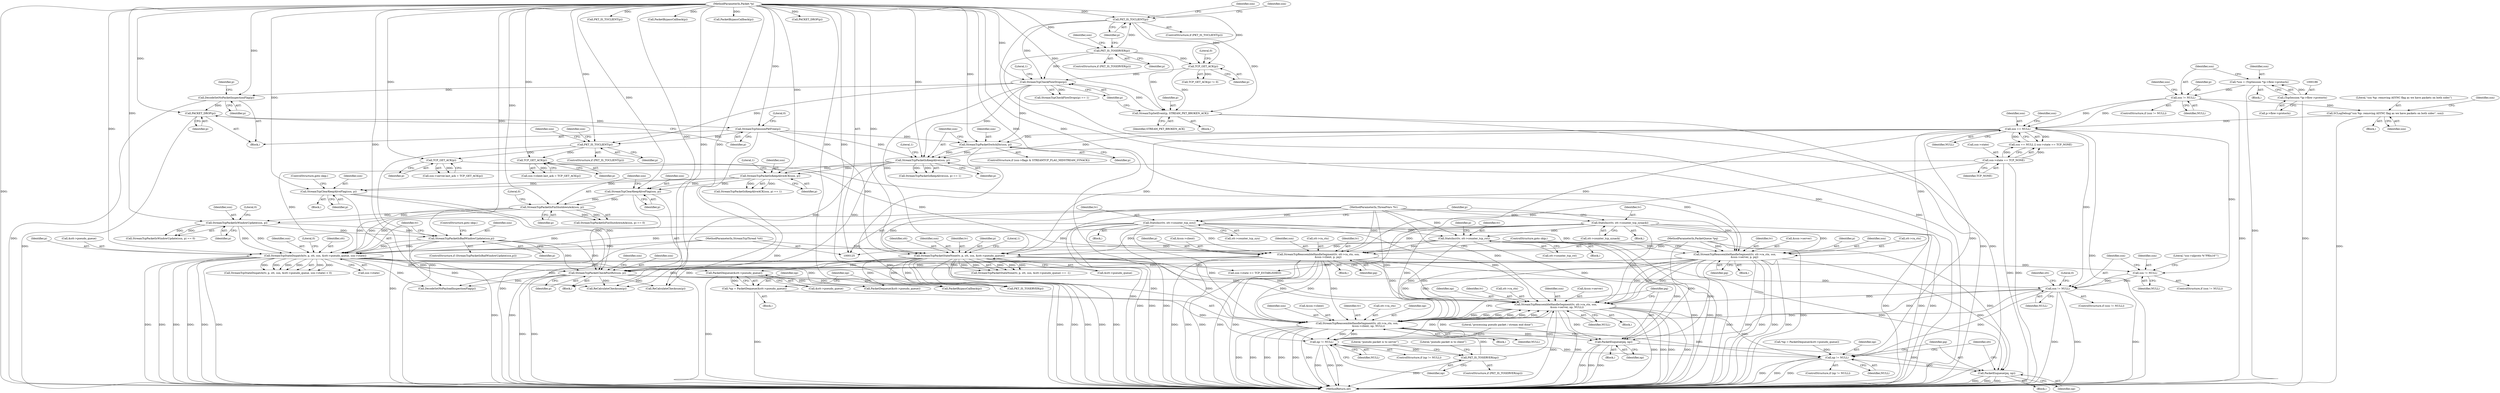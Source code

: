 digraph "0_suricata_843d0b7a10bb45627f94764a6c5d468a24143345@pointer" {
"1000581" [label="(Call,StreamTcpReassembleHandleSegment(tv, stt->ra_ctx, ssn,\n                            &ssn->server, np, NULL))"];
"1000281" [label="(Call,StatsIncr(tv, stt->counter_tcp_synack))"];
"1000126" [label="(MethodParameterIn,ThreadVars *tv)"];
"1000437" [label="(Call,StreamTcpReassembleHandleSegment(tv, stt->ra_ctx, ssn,\n                        &ssn->client, p, pq))"];
"1000310" [label="(Call,StatsIncr(tv, stt->counter_tcp_rst))"];
"1000296" [label="(Call,StatsIncr(tv, stt->counter_tcp_syn))"];
"1000359" [label="(Call,ssn == NULL)"];
"1000258" [label="(Call,SCLogDebug(\"ssn %p: removing ASYNC flag as we have packets on both sides\", ssn))"];
"1000193" [label="(Call,ssn != NULL)"];
"1000183" [label="(Call,*ssn = (TcpSession *)p->flow->protoctx)"];
"1000185" [label="(Call,(TcpSession *)p->flow->protoctx)"];
"1000435" [label="(Call,TCP_GET_ACK(p))"];
"1000404" [label="(Call,PKT_IS_TOCLIENT(p))"];
"1000335" [label="(Call,StreamTcpCheckFlowDrops(p))"];
"1000330" [label="(Call,StreamTcpSetEvent(p, STREAM_PKT_BROKEN_ACK))"];
"1000222" [label="(Call,PKT_IS_TOCLIENT(p))"];
"1000207" [label="(Call,PKT_IS_TOSERVER(p))"];
"1000127" [label="(MethodParameterIn,Packet *p)"];
"1000326" [label="(Call,TCP_GET_ACK(p))"];
"1000353" [label="(Call,StreamTcpSessionPktFree(p))"];
"1000351" [label="(Call,PACKET_DROP(p))"];
"1000345" [label="(Call,DecodeSetNoPacketInspectionFlag(p))"];
"1000129" [label="(MethodParameterIn,PacketQueue *pq)"];
"1000415" [label="(Call,StreamTcpReassembleHandleSegment(tv, stt->ra_ctx, ssn,\n                        &ssn->server, p, pq))"];
"1000413" [label="(Call,TCP_GET_ACK(p))"];
"1000370" [label="(Call,StreamTcpPacketStateNone(tv, p, stt, ssn, &stt->pseudo_queue))"];
"1000128" [label="(MethodParameterIn,StreamTcpThread *stt)"];
"1000565" [label="(Call,StreamTcpReassembleHandleSegment(tv, stt->ra_ctx, ssn,\n                            &ssn->client, np, NULL))"];
"1000500" [label="(Call,StreamTcpStateDispatch(tv, p, stt, ssn, &stt->pseudo_queue, ssn->state))"];
"1000494" [label="(Call,StreamTcpPacketIsBadWindowUpdate(ssn,p))"];
"1000489" [label="(Call,StreamTcpPacketIsWindowUpdate(ssn, p))"];
"1000483" [label="(Call,StreamTcpPacketIsFinShutdownAck(ssn, p))"];
"1000478" [label="(Call,StreamTcpClearKeepAliveFlag(ssn, p))"];
"1000469" [label="(Call,StreamTcpPacketIsKeepAliveACK(ssn, p))"];
"1000461" [label="(Call,StreamTcpPacketIsKeepAlive(ssn, p))"];
"1000456" [label="(Call,StreamTcpPacketSwitchDir(ssn, p))"];
"1000362" [label="(Call,ssn->state == TCP_NONE)"];
"1000581" [label="(Call,StreamTcpReassembleHandleSegment(tv, stt->ra_ctx, ssn,\n                            &ssn->server, np, NULL))"];
"1000531" [label="(Call,ssn != NULL)"];
"1000515" [label="(Call,StreamTcpPacketCheckPostRst(ssn, p))"];
"1000474" [label="(Call,StreamTcpClearKeepAliveFlag(ssn, p))"];
"1000384" [label="(Call,ssn != NULL)"];
"1000560" [label="(Call,PKT_IS_TOSERVER(np))"];
"1000555" [label="(Call,np != NULL)"];
"1000547" [label="(Call,*np = PacketDequeue(&stt->pseudo_queue))"];
"1000549" [label="(Call,PacketDequeue(&stt->pseudo_queue))"];
"1000593" [label="(Call,PacketEnqueue(pq, np))"];
"1000742" [label="(Call,PacketEnqueue(pq, np))"];
"1000738" [label="(Call,np != NULL)"];
"1000457" [label="(Identifier,ssn)"];
"1000592" [label="(Identifier,NULL)"];
"1000739" [label="(Identifier,np)"];
"1000730" [label="(Call,*np = PacketDequeue(&stt->pseudo_queue))"];
"1000195" [label="(Identifier,NULL)"];
"1000570" [label="(Identifier,ssn)"];
"1000227" [label="(Identifier,ssn)"];
"1000744" [label="(Identifier,np)"];
"1000185" [label="(Call,(TcpSession *)p->flow->protoctx)"];
"1000351" [label="(Call,PACKET_DROP(p))"];
"1000369" [label="(Call,StreamTcpPacketStateNone(tv, p, stt, ssn, &stt->pseudo_queue) == -1)"];
"1000429" [label="(Call,ssn->server.last_ack = TCP_GET_ACK(p))"];
"1000664" [label="(Call,PKT_IS_TOCLIENT(p))"];
"1000499" [label="(Call,StreamTcpStateDispatch(tv, p, stt, ssn, &stt->pseudo_queue, ssn->state) < 0)"];
"1000556" [label="(Identifier,np)"];
"1000605" [label="(Call,ReCalculateChecksum(p))"];
"1000373" [label="(Identifier,stt)"];
"1000345" [label="(Call,DecodeSetNoPacketInspectionFlag(p))"];
"1000328" [label="(Literal,0)"];
"1000593" [label="(Call,PacketEnqueue(pq, np))"];
"1000395" [label="(Block,)"];
"1000461" [label="(Call,StreamTcpPacketIsKeepAlive(ssn, p))"];
"1000413" [label="(Call,TCP_GET_ACK(p))"];
"1000346" [label="(Identifier,p)"];
"1000562" [label="(Block,)"];
"1000543" [label="(Block,)"];
"1000509" [label="(Call,ssn->state)"];
"1000463" [label="(Identifier,p)"];
"1000521" [label="(Identifier,ssn)"];
"1000497" [label="(ControlStructure,goto skip;)"];
"1000354" [label="(Identifier,p)"];
"1000259" [label="(Literal,\"ssn %p: removing ASYNC flag as we have packets on both sides\")"];
"1000595" [label="(Identifier,np)"];
"1000557" [label="(Identifier,NULL)"];
"1000334" [label="(Call,StreamTcpCheckFlowDrops(p) == 1)"];
"1000410" [label="(Identifier,ssn)"];
"1000404" [label="(Call,PKT_IS_TOCLIENT(p))"];
"1000281" [label="(Call,StatsIncr(tv, stt->counter_tcp_synack))"];
"1000305" [label="(Identifier,p)"];
"1000295" [label="(Block,)"];
"1000555" [label="(Call,np != NULL)"];
"1000425" [label="(Identifier,p)"];
"1000478" [label="(Call,StreamTcpClearKeepAliveFlag(ssn, p))"];
"1000374" [label="(Identifier,ssn)"];
"1000363" [label="(Call,ssn->state)"];
"1000329" [label="(Block,)"];
"1000386" [label="(Identifier,NULL)"];
"1000207" [label="(Call,PKT_IS_TOSERVER(p))"];
"1000384" [label="(Call,ssn != NULL)"];
"1000718" [label="(Literal,0)"];
"1000385" [label="(Identifier,ssn)"];
"1000420" [label="(Identifier,ssn)"];
"1000407" [label="(Call,ssn->client.last_ack = TCP_GET_ACK(p))"];
"1000482" [label="(Call,StreamTcpPacketIsFinShutdownAck(ssn, p) == 0)"];
"1000375" [label="(Call,&stt->pseudo_queue)"];
"1000547" [label="(Call,*np = PacketDequeue(&stt->pseudo_queue))"];
"1000743" [label="(Identifier,pq)"];
"1000532" [label="(Identifier,ssn)"];
"1000488" [label="(Call,StreamTcpPacketIsWindowUpdate(ssn, p) == 0)"];
"1000539" [label="(Identifier,stt)"];
"1000741" [label="(Block,)"];
"1000464" [label="(Literal,1)"];
"1000571" [label="(Call,&ssn->client)"];
"1000371" [label="(Identifier,tv)"];
"1000447" [label="(Identifier,p)"];
"1000458" [label="(Identifier,p)"];
"1000336" [label="(Identifier,p)"];
"1000581" [label="(Call,StreamTcpReassembleHandleSegment(tv, stt->ra_ctx, ssn,\n                            &ssn->server, np, NULL))"];
"1000548" [label="(Identifier,np)"];
"1000512" [label="(Literal,0)"];
"1000550" [label="(Call,&stt->pseudo_queue)"];
"1000501" [label="(Identifier,tv)"];
"1000193" [label="(Call,ssn != NULL)"];
"1000321" [label="(Identifier,p)"];
"1000558" [label="(Block,)"];
"1000689" [label="(Call,PacketBypassCallback(p))"];
"1000565" [label="(Call,StreamTcpReassembleHandleSegment(tv, stt->ra_ctx, ssn,\n                            &ssn->client, np, NULL))"];
"1000732" [label="(Call,PacketDequeue(&stt->pseudo_queue))"];
"1000361" [label="(Identifier,NULL)"];
"1000296" [label="(Call,StatsIncr(tv, stt->counter_tcp_syn))"];
"1000496" [label="(Identifier,p)"];
"1000561" [label="(Identifier,np)"];
"1000491" [label="(Identifier,p)"];
"1000432" [label="(Identifier,ssn)"];
"1000737" [label="(ControlStructure,if (np != NULL))"];
"1000477" [label="(ControlStructure,goto skip;)"];
"1000493" [label="(ControlStructure,if (StreamTcpPacketIsBadWindowUpdate(ssn,p)))"];
"1000366" [label="(Identifier,TCP_NONE)"];
"1000353" [label="(Call,StreamTcpSessionPktFree(p))"];
"1000476" [label="(Identifier,p)"];
"1000437" [label="(Call,StreamTcpReassembleHandleSegment(tv, stt->ra_ctx, ssn,\n                        &ssn->client, p, pq))"];
"1000578" [label="(Block,)"];
"1000560" [label="(Call,PKT_IS_TOSERVER(np))"];
"1000187" [label="(Call,p->flow->protoctx)"];
"1000517" [label="(Identifier,p)"];
"1000383" [label="(ControlStructure,if (ssn != NULL))"];
"1000358" [label="(Call,ssn == NULL || ssn->state == TCP_NONE)"];
"1000337" [label="(Literal,1)"];
"1000566" [label="(Identifier,tv)"];
"1000494" [label="(Call,StreamTcpPacketIsBadWindowUpdate(ssn,p))"];
"1000462" [label="(Identifier,ssn)"];
"1000326" [label="(Call,TCP_GET_ACK(p))"];
"1000352" [label="(Identifier,p)"];
"1000222" [label="(Call,PKT_IS_TOCLIENT(p))"];
"1000221" [label="(ControlStructure,if (PKT_IS_TOCLIENT(p)))"];
"1000597" [label="(Literal,\"processing pseudo packet / stream end done\")"];
"1000199" [label="(Identifier,ssn)"];
"1000370" [label="(Call,StreamTcpPacketStateNone(tv, p, stt, ssn, &stt->pseudo_queue))"];
"1000359" [label="(Call,ssn == NULL)"];
"1000456" [label="(Call,StreamTcpPacketSwitchDir(ssn, p))"];
"1000567" [label="(Call,stt->ra_ctx)"];
"1000194" [label="(Identifier,ssn)"];
"1000474" [label="(Call,StreamTcpClearKeepAliveFlag(ssn, p))"];
"1000554" [label="(ControlStructure,if (np != NULL))"];
"1000130" [label="(Block,)"];
"1000129" [label="(MethodParameterIn,PacketQueue *pq)"];
"1000417" [label="(Call,stt->ra_ctx)"];
"1000415" [label="(Call,StreamTcpReassembleHandleSegment(tv, stt->ra_ctx, ssn,\n                        &ssn->server, p, pq))"];
"1000502" [label="(Identifier,p)"];
"1000128" [label="(MethodParameterIn,StreamTcpThread *stt)"];
"1000479" [label="(Identifier,ssn)"];
"1000372" [label="(Identifier,p)"];
"1000280" [label="(Block,)"];
"1000443" [label="(Call,&ssn->client)"];
"1000414" [label="(Identifier,p)"];
"1000738" [label="(Call,np != NULL)"];
"1000533" [label="(Identifier,NULL)"];
"1000416" [label="(Identifier,tv)"];
"1000486" [label="(Literal,0)"];
"1000362" [label="(Call,ssn->state == TCP_NONE)"];
"1000330" [label="(Call,StreamTcpSetEvent(p, STREAM_PKT_BROKEN_ACK))"];
"1000325" [label="(Call,TCP_GET_ACK(p) != 0)"];
"1000515" [label="(Call,StreamTcpPacketCheckPostRst(ssn, p))"];
"1000485" [label="(Identifier,p)"];
"1000327" [label="(Identifier,p)"];
"1000298" [label="(Call,stt->counter_tcp_syn)"];
"1000503" [label="(Identifier,stt)"];
"1000206" [label="(ControlStructure,if (PKT_IS_TOSERVER(p)))"];
"1000583" [label="(Call,stt->ra_ctx)"];
"1000192" [label="(ControlStructure,if (ssn != NULL))"];
"1000257" [label="(Block,)"];
"1000471" [label="(Identifier,p)"];
"1000549" [label="(Call,PacketDequeue(&stt->pseudo_queue))"];
"1000575" [label="(Identifier,np)"];
"1000740" [label="(Identifier,NULL)"];
"1000335" [label="(Call,StreamTcpCheckFlowDrops(p))"];
"1000439" [label="(Call,stt->ra_ctx)"];
"1000449" [label="(ControlStructure,goto skip;)"];
"1000470" [label="(Identifier,ssn)"];
"1000436" [label="(Identifier,p)"];
"1000752" [label="(Call,ReCalculateChecksum(p))"];
"1000356" [label="(Literal,0)"];
"1000530" [label="(ControlStructure,if (ssn != NULL))"];
"1000127" [label="(MethodParameterIn,Packet *p)"];
"1000564" [label="(Literal,\"pseudo packet is to server\")"];
"1000586" [label="(Identifier,ssn)"];
"1000495" [label="(Identifier,ssn)"];
"1000715" [label="(Call,PacketBypassCallback(p))"];
"1000338" [label="(Block,)"];
"1000349" [label="(Identifier,p)"];
"1000580" [label="(Literal,\"pseudo packet is to client\")"];
"1000490" [label="(Identifier,ssn)"];
"1000469" [label="(Call,StreamTcpPacketIsKeepAliveACK(ssn, p))"];
"1000297" [label="(Identifier,tv)"];
"1000126" [label="(MethodParameterIn,ThreadVars *tv)"];
"1000468" [label="(Call,StreamTcpPacketIsKeepAliveACK(ssn, p) == 1)"];
"1000519" [label="(Call,ssn->state >= TCP_ESTABLISHED)"];
"1000421" [label="(Call,&ssn->server)"];
"1000312" [label="(Call,stt->counter_tcp_rst)"];
"1000403" [label="(ControlStructure,if (PKT_IS_TOCLIENT(p)))"];
"1000531" [label="(Call,ssn != NULL)"];
"1000331" [label="(Identifier,p)"];
"1000282" [label="(Identifier,tv)"];
"1000260" [label="(Identifier,ssn)"];
"1000448" [label="(Identifier,pq)"];
"1000587" [label="(Call,&ssn->server)"];
"1000438" [label="(Identifier,tv)"];
"1000309" [label="(Block,)"];
"1000450" [label="(ControlStructure,if (ssn->flags & STREAMTCP_FLAG_MIDSTREAM_SYNACK))"];
"1000380" [label="(Literal,1)"];
"1000208" [label="(Identifier,p)"];
"1000516" [label="(Identifier,ssn)"];
"1000559" [label="(ControlStructure,if (PKT_IS_TOSERVER(np)))"];
"1000764" [label="(MethodReturn,int)"];
"1000489" [label="(Call,StreamTcpPacketIsWindowUpdate(ssn, p))"];
"1000426" [label="(Identifier,pq)"];
"1000504" [label="(Identifier,ssn)"];
"1000475" [label="(Identifier,ssn)"];
"1000271" [label="(Identifier,p)"];
"1000364" [label="(Identifier,ssn)"];
"1000483" [label="(Call,StreamTcpPacketIsFinShutdownAck(ssn, p))"];
"1000360" [label="(Identifier,ssn)"];
"1000472" [label="(Literal,1)"];
"1000311" [label="(Identifier,tv)"];
"1000757" [label="(Call,DecodeSetNoPayloadInspectionFlag(p))"];
"1000239" [label="(Identifier,ssn)"];
"1000627" [label="(Call,PacketBypassCallback(p))"];
"1000654" [label="(Call,PKT_IS_TOSERVER(p))"];
"1000406" [label="(Block,)"];
"1000405" [label="(Identifier,p)"];
"1000435" [label="(Call,TCP_GET_ACK(p))"];
"1000473" [label="(Block,)"];
"1000594" [label="(Identifier,pq)"];
"1000388" [label="(Literal,\"ssn->alproto %\"PRIu16\"\")"];
"1000442" [label="(Identifier,ssn)"];
"1000591" [label="(Identifier,np)"];
"1000428" [label="(Block,)"];
"1000258" [label="(Call,SCLogDebug(\"ssn %p: removing ASYNC flag as we have packets on both sides\", ssn))"];
"1000724" [label="(Identifier,stt)"];
"1000212" [label="(Identifier,ssn)"];
"1000460" [label="(Call,StreamTcpPacketIsKeepAlive(ssn, p) == 1)"];
"1000505" [label="(Call,&stt->pseudo_queue)"];
"1000310" [label="(Call,StatsIncr(tv, stt->counter_tcp_rst))"];
"1000332" [label="(Identifier,STREAM_PKT_BROKEN_ACK)"];
"1000492" [label="(Literal,0)"];
"1000500" [label="(Call,StreamTcpStateDispatch(tv, p, stt, ssn, &stt->pseudo_queue, ssn->state))"];
"1000480" [label="(Identifier,p)"];
"1000283" [label="(Call,stt->counter_tcp_synack)"];
"1000263" [label="(Identifier,ssn)"];
"1000742" [label="(Call,PacketEnqueue(pq, np))"];
"1000184" [label="(Identifier,ssn)"];
"1000223" [label="(Identifier,p)"];
"1000759" [label="(Call,PACKET_DROP(p))"];
"1000576" [label="(Identifier,NULL)"];
"1000484" [label="(Identifier,ssn)"];
"1000183" [label="(Call,*ssn = (TcpSession *)p->flow->protoctx)"];
"1000582" [label="(Identifier,tv)"];
"1000581" -> "1000578"  [label="AST: "];
"1000581" -> "1000592"  [label="CFG: "];
"1000582" -> "1000581"  [label="AST: "];
"1000583" -> "1000581"  [label="AST: "];
"1000586" -> "1000581"  [label="AST: "];
"1000587" -> "1000581"  [label="AST: "];
"1000591" -> "1000581"  [label="AST: "];
"1000592" -> "1000581"  [label="AST: "];
"1000594" -> "1000581"  [label="CFG: "];
"1000581" -> "1000764"  [label="DDG: "];
"1000581" -> "1000764"  [label="DDG: "];
"1000581" -> "1000764"  [label="DDG: "];
"1000581" -> "1000764"  [label="DDG: "];
"1000581" -> "1000764"  [label="DDG: "];
"1000581" -> "1000764"  [label="DDG: "];
"1000581" -> "1000555"  [label="DDG: "];
"1000581" -> "1000565"  [label="DDG: "];
"1000581" -> "1000565"  [label="DDG: "];
"1000581" -> "1000565"  [label="DDG: "];
"1000281" -> "1000581"  [label="DDG: "];
"1000437" -> "1000581"  [label="DDG: "];
"1000437" -> "1000581"  [label="DDG: "];
"1000415" -> "1000581"  [label="DDG: "];
"1000415" -> "1000581"  [label="DDG: "];
"1000415" -> "1000581"  [label="DDG: "];
"1000296" -> "1000581"  [label="DDG: "];
"1000370" -> "1000581"  [label="DDG: "];
"1000310" -> "1000581"  [label="DDG: "];
"1000565" -> "1000581"  [label="DDG: "];
"1000565" -> "1000581"  [label="DDG: "];
"1000565" -> "1000581"  [label="DDG: "];
"1000500" -> "1000581"  [label="DDG: "];
"1000126" -> "1000581"  [label="DDG: "];
"1000531" -> "1000581"  [label="DDG: "];
"1000560" -> "1000581"  [label="DDG: "];
"1000555" -> "1000581"  [label="DDG: "];
"1000581" -> "1000593"  [label="DDG: "];
"1000581" -> "1000738"  [label="DDG: "];
"1000281" -> "1000280"  [label="AST: "];
"1000281" -> "1000283"  [label="CFG: "];
"1000282" -> "1000281"  [label="AST: "];
"1000283" -> "1000281"  [label="AST: "];
"1000305" -> "1000281"  [label="CFG: "];
"1000281" -> "1000764"  [label="DDG: "];
"1000281" -> "1000764"  [label="DDG: "];
"1000281" -> "1000764"  [label="DDG: "];
"1000126" -> "1000281"  [label="DDG: "];
"1000281" -> "1000310"  [label="DDG: "];
"1000281" -> "1000370"  [label="DDG: "];
"1000281" -> "1000415"  [label="DDG: "];
"1000281" -> "1000437"  [label="DDG: "];
"1000281" -> "1000500"  [label="DDG: "];
"1000281" -> "1000565"  [label="DDG: "];
"1000126" -> "1000125"  [label="AST: "];
"1000126" -> "1000764"  [label="DDG: "];
"1000126" -> "1000296"  [label="DDG: "];
"1000126" -> "1000310"  [label="DDG: "];
"1000126" -> "1000370"  [label="DDG: "];
"1000126" -> "1000415"  [label="DDG: "];
"1000126" -> "1000437"  [label="DDG: "];
"1000126" -> "1000500"  [label="DDG: "];
"1000126" -> "1000565"  [label="DDG: "];
"1000437" -> "1000428"  [label="AST: "];
"1000437" -> "1000448"  [label="CFG: "];
"1000438" -> "1000437"  [label="AST: "];
"1000439" -> "1000437"  [label="AST: "];
"1000442" -> "1000437"  [label="AST: "];
"1000443" -> "1000437"  [label="AST: "];
"1000447" -> "1000437"  [label="AST: "];
"1000448" -> "1000437"  [label="AST: "];
"1000449" -> "1000437"  [label="CFG: "];
"1000437" -> "1000764"  [label="DDG: "];
"1000437" -> "1000764"  [label="DDG: "];
"1000437" -> "1000764"  [label="DDG: "];
"1000437" -> "1000764"  [label="DDG: "];
"1000437" -> "1000764"  [label="DDG: "];
"1000310" -> "1000437"  [label="DDG: "];
"1000296" -> "1000437"  [label="DDG: "];
"1000359" -> "1000437"  [label="DDG: "];
"1000435" -> "1000437"  [label="DDG: "];
"1000127" -> "1000437"  [label="DDG: "];
"1000129" -> "1000437"  [label="DDG: "];
"1000437" -> "1000515"  [label="DDG: "];
"1000437" -> "1000515"  [label="DDG: "];
"1000437" -> "1000565"  [label="DDG: "];
"1000437" -> "1000565"  [label="DDG: "];
"1000437" -> "1000565"  [label="DDG: "];
"1000437" -> "1000593"  [label="DDG: "];
"1000437" -> "1000742"  [label="DDG: "];
"1000310" -> "1000309"  [label="AST: "];
"1000310" -> "1000312"  [label="CFG: "];
"1000311" -> "1000310"  [label="AST: "];
"1000312" -> "1000310"  [label="AST: "];
"1000321" -> "1000310"  [label="CFG: "];
"1000310" -> "1000764"  [label="DDG: "];
"1000310" -> "1000764"  [label="DDG: "];
"1000310" -> "1000764"  [label="DDG: "];
"1000296" -> "1000310"  [label="DDG: "];
"1000310" -> "1000370"  [label="DDG: "];
"1000310" -> "1000415"  [label="DDG: "];
"1000310" -> "1000500"  [label="DDG: "];
"1000310" -> "1000565"  [label="DDG: "];
"1000296" -> "1000295"  [label="AST: "];
"1000296" -> "1000298"  [label="CFG: "];
"1000297" -> "1000296"  [label="AST: "];
"1000298" -> "1000296"  [label="AST: "];
"1000305" -> "1000296"  [label="CFG: "];
"1000296" -> "1000764"  [label="DDG: "];
"1000296" -> "1000764"  [label="DDG: "];
"1000296" -> "1000764"  [label="DDG: "];
"1000296" -> "1000370"  [label="DDG: "];
"1000296" -> "1000415"  [label="DDG: "];
"1000296" -> "1000500"  [label="DDG: "];
"1000296" -> "1000565"  [label="DDG: "];
"1000359" -> "1000358"  [label="AST: "];
"1000359" -> "1000361"  [label="CFG: "];
"1000360" -> "1000359"  [label="AST: "];
"1000361" -> "1000359"  [label="AST: "];
"1000364" -> "1000359"  [label="CFG: "];
"1000358" -> "1000359"  [label="CFG: "];
"1000359" -> "1000764"  [label="DDG: "];
"1000359" -> "1000358"  [label="DDG: "];
"1000359" -> "1000358"  [label="DDG: "];
"1000258" -> "1000359"  [label="DDG: "];
"1000193" -> "1000359"  [label="DDG: "];
"1000193" -> "1000359"  [label="DDG: "];
"1000359" -> "1000370"  [label="DDG: "];
"1000359" -> "1000384"  [label="DDG: "];
"1000359" -> "1000415"  [label="DDG: "];
"1000359" -> "1000456"  [label="DDG: "];
"1000359" -> "1000461"  [label="DDG: "];
"1000359" -> "1000531"  [label="DDG: "];
"1000359" -> "1000738"  [label="DDG: "];
"1000258" -> "1000257"  [label="AST: "];
"1000258" -> "1000260"  [label="CFG: "];
"1000259" -> "1000258"  [label="AST: "];
"1000260" -> "1000258"  [label="AST: "];
"1000263" -> "1000258"  [label="CFG: "];
"1000258" -> "1000764"  [label="DDG: "];
"1000193" -> "1000258"  [label="DDG: "];
"1000193" -> "1000192"  [label="AST: "];
"1000193" -> "1000195"  [label="CFG: "];
"1000194" -> "1000193"  [label="AST: "];
"1000195" -> "1000193"  [label="AST: "];
"1000199" -> "1000193"  [label="CFG: "];
"1000271" -> "1000193"  [label="CFG: "];
"1000193" -> "1000764"  [label="DDG: "];
"1000183" -> "1000193"  [label="DDG: "];
"1000183" -> "1000130"  [label="AST: "];
"1000183" -> "1000185"  [label="CFG: "];
"1000184" -> "1000183"  [label="AST: "];
"1000185" -> "1000183"  [label="AST: "];
"1000194" -> "1000183"  [label="CFG: "];
"1000183" -> "1000764"  [label="DDG: "];
"1000185" -> "1000183"  [label="DDG: "];
"1000185" -> "1000187"  [label="CFG: "];
"1000186" -> "1000185"  [label="AST: "];
"1000187" -> "1000185"  [label="AST: "];
"1000185" -> "1000764"  [label="DDG: "];
"1000435" -> "1000429"  [label="AST: "];
"1000435" -> "1000436"  [label="CFG: "];
"1000436" -> "1000435"  [label="AST: "];
"1000429" -> "1000435"  [label="CFG: "];
"1000435" -> "1000429"  [label="DDG: "];
"1000404" -> "1000435"  [label="DDG: "];
"1000127" -> "1000435"  [label="DDG: "];
"1000404" -> "1000403"  [label="AST: "];
"1000404" -> "1000405"  [label="CFG: "];
"1000405" -> "1000404"  [label="AST: "];
"1000410" -> "1000404"  [label="CFG: "];
"1000432" -> "1000404"  [label="CFG: "];
"1000404" -> "1000764"  [label="DDG: "];
"1000335" -> "1000404"  [label="DDG: "];
"1000353" -> "1000404"  [label="DDG: "];
"1000127" -> "1000404"  [label="DDG: "];
"1000404" -> "1000413"  [label="DDG: "];
"1000335" -> "1000334"  [label="AST: "];
"1000335" -> "1000336"  [label="CFG: "];
"1000336" -> "1000335"  [label="AST: "];
"1000337" -> "1000335"  [label="CFG: "];
"1000335" -> "1000334"  [label="DDG: "];
"1000330" -> "1000335"  [label="DDG: "];
"1000222" -> "1000335"  [label="DDG: "];
"1000207" -> "1000335"  [label="DDG: "];
"1000326" -> "1000335"  [label="DDG: "];
"1000127" -> "1000335"  [label="DDG: "];
"1000335" -> "1000345"  [label="DDG: "];
"1000335" -> "1000370"  [label="DDG: "];
"1000335" -> "1000456"  [label="DDG: "];
"1000335" -> "1000461"  [label="DDG: "];
"1000330" -> "1000329"  [label="AST: "];
"1000330" -> "1000332"  [label="CFG: "];
"1000331" -> "1000330"  [label="AST: "];
"1000332" -> "1000330"  [label="AST: "];
"1000336" -> "1000330"  [label="CFG: "];
"1000330" -> "1000764"  [label="DDG: "];
"1000330" -> "1000764"  [label="DDG: "];
"1000222" -> "1000330"  [label="DDG: "];
"1000207" -> "1000330"  [label="DDG: "];
"1000326" -> "1000330"  [label="DDG: "];
"1000127" -> "1000330"  [label="DDG: "];
"1000222" -> "1000221"  [label="AST: "];
"1000222" -> "1000223"  [label="CFG: "];
"1000223" -> "1000222"  [label="AST: "];
"1000227" -> "1000222"  [label="CFG: "];
"1000239" -> "1000222"  [label="CFG: "];
"1000222" -> "1000764"  [label="DDG: "];
"1000207" -> "1000222"  [label="DDG: "];
"1000127" -> "1000222"  [label="DDG: "];
"1000222" -> "1000326"  [label="DDG: "];
"1000207" -> "1000206"  [label="AST: "];
"1000207" -> "1000208"  [label="CFG: "];
"1000208" -> "1000207"  [label="AST: "];
"1000212" -> "1000207"  [label="CFG: "];
"1000223" -> "1000207"  [label="CFG: "];
"1000207" -> "1000764"  [label="DDG: "];
"1000127" -> "1000207"  [label="DDG: "];
"1000207" -> "1000326"  [label="DDG: "];
"1000127" -> "1000125"  [label="AST: "];
"1000127" -> "1000764"  [label="DDG: "];
"1000127" -> "1000326"  [label="DDG: "];
"1000127" -> "1000345"  [label="DDG: "];
"1000127" -> "1000351"  [label="DDG: "];
"1000127" -> "1000353"  [label="DDG: "];
"1000127" -> "1000370"  [label="DDG: "];
"1000127" -> "1000413"  [label="DDG: "];
"1000127" -> "1000415"  [label="DDG: "];
"1000127" -> "1000456"  [label="DDG: "];
"1000127" -> "1000461"  [label="DDG: "];
"1000127" -> "1000469"  [label="DDG: "];
"1000127" -> "1000474"  [label="DDG: "];
"1000127" -> "1000478"  [label="DDG: "];
"1000127" -> "1000483"  [label="DDG: "];
"1000127" -> "1000489"  [label="DDG: "];
"1000127" -> "1000494"  [label="DDG: "];
"1000127" -> "1000500"  [label="DDG: "];
"1000127" -> "1000515"  [label="DDG: "];
"1000127" -> "1000605"  [label="DDG: "];
"1000127" -> "1000627"  [label="DDG: "];
"1000127" -> "1000654"  [label="DDG: "];
"1000127" -> "1000664"  [label="DDG: "];
"1000127" -> "1000689"  [label="DDG: "];
"1000127" -> "1000715"  [label="DDG: "];
"1000127" -> "1000752"  [label="DDG: "];
"1000127" -> "1000757"  [label="DDG: "];
"1000127" -> "1000759"  [label="DDG: "];
"1000326" -> "1000325"  [label="AST: "];
"1000326" -> "1000327"  [label="CFG: "];
"1000327" -> "1000326"  [label="AST: "];
"1000328" -> "1000326"  [label="CFG: "];
"1000326" -> "1000325"  [label="DDG: "];
"1000353" -> "1000338"  [label="AST: "];
"1000353" -> "1000354"  [label="CFG: "];
"1000354" -> "1000353"  [label="AST: "];
"1000356" -> "1000353"  [label="CFG: "];
"1000353" -> "1000764"  [label="DDG: "];
"1000351" -> "1000353"  [label="DDG: "];
"1000353" -> "1000370"  [label="DDG: "];
"1000353" -> "1000456"  [label="DDG: "];
"1000353" -> "1000461"  [label="DDG: "];
"1000351" -> "1000338"  [label="AST: "];
"1000351" -> "1000352"  [label="CFG: "];
"1000352" -> "1000351"  [label="AST: "];
"1000354" -> "1000351"  [label="CFG: "];
"1000351" -> "1000764"  [label="DDG: "];
"1000345" -> "1000351"  [label="DDG: "];
"1000345" -> "1000338"  [label="AST: "];
"1000345" -> "1000346"  [label="CFG: "];
"1000346" -> "1000345"  [label="AST: "];
"1000349" -> "1000345"  [label="CFG: "];
"1000345" -> "1000764"  [label="DDG: "];
"1000129" -> "1000125"  [label="AST: "];
"1000129" -> "1000764"  [label="DDG: "];
"1000129" -> "1000415"  [label="DDG: "];
"1000129" -> "1000593"  [label="DDG: "];
"1000129" -> "1000742"  [label="DDG: "];
"1000415" -> "1000406"  [label="AST: "];
"1000415" -> "1000426"  [label="CFG: "];
"1000416" -> "1000415"  [label="AST: "];
"1000417" -> "1000415"  [label="AST: "];
"1000420" -> "1000415"  [label="AST: "];
"1000421" -> "1000415"  [label="AST: "];
"1000425" -> "1000415"  [label="AST: "];
"1000426" -> "1000415"  [label="AST: "];
"1000449" -> "1000415"  [label="CFG: "];
"1000415" -> "1000764"  [label="DDG: "];
"1000415" -> "1000764"  [label="DDG: "];
"1000415" -> "1000764"  [label="DDG: "];
"1000415" -> "1000764"  [label="DDG: "];
"1000415" -> "1000764"  [label="DDG: "];
"1000413" -> "1000415"  [label="DDG: "];
"1000415" -> "1000515"  [label="DDG: "];
"1000415" -> "1000515"  [label="DDG: "];
"1000415" -> "1000565"  [label="DDG: "];
"1000415" -> "1000565"  [label="DDG: "];
"1000415" -> "1000593"  [label="DDG: "];
"1000415" -> "1000742"  [label="DDG: "];
"1000413" -> "1000407"  [label="AST: "];
"1000413" -> "1000414"  [label="CFG: "];
"1000414" -> "1000413"  [label="AST: "];
"1000407" -> "1000413"  [label="CFG: "];
"1000413" -> "1000407"  [label="DDG: "];
"1000370" -> "1000369"  [label="AST: "];
"1000370" -> "1000375"  [label="CFG: "];
"1000371" -> "1000370"  [label="AST: "];
"1000372" -> "1000370"  [label="AST: "];
"1000373" -> "1000370"  [label="AST: "];
"1000374" -> "1000370"  [label="AST: "];
"1000375" -> "1000370"  [label="AST: "];
"1000380" -> "1000370"  [label="CFG: "];
"1000370" -> "1000764"  [label="DDG: "];
"1000370" -> "1000764"  [label="DDG: "];
"1000370" -> "1000764"  [label="DDG: "];
"1000370" -> "1000764"  [label="DDG: "];
"1000370" -> "1000764"  [label="DDG: "];
"1000370" -> "1000369"  [label="DDG: "];
"1000370" -> "1000369"  [label="DDG: "];
"1000370" -> "1000369"  [label="DDG: "];
"1000370" -> "1000369"  [label="DDG: "];
"1000370" -> "1000369"  [label="DDG: "];
"1000128" -> "1000370"  [label="DDG: "];
"1000370" -> "1000384"  [label="DDG: "];
"1000370" -> "1000549"  [label="DDG: "];
"1000370" -> "1000565"  [label="DDG: "];
"1000370" -> "1000605"  [label="DDG: "];
"1000370" -> "1000627"  [label="DDG: "];
"1000370" -> "1000654"  [label="DDG: "];
"1000370" -> "1000732"  [label="DDG: "];
"1000370" -> "1000752"  [label="DDG: "];
"1000370" -> "1000757"  [label="DDG: "];
"1000128" -> "1000125"  [label="AST: "];
"1000128" -> "1000764"  [label="DDG: "];
"1000128" -> "1000500"  [label="DDG: "];
"1000565" -> "1000562"  [label="AST: "];
"1000565" -> "1000576"  [label="CFG: "];
"1000566" -> "1000565"  [label="AST: "];
"1000567" -> "1000565"  [label="AST: "];
"1000570" -> "1000565"  [label="AST: "];
"1000571" -> "1000565"  [label="AST: "];
"1000575" -> "1000565"  [label="AST: "];
"1000576" -> "1000565"  [label="AST: "];
"1000594" -> "1000565"  [label="CFG: "];
"1000565" -> "1000764"  [label="DDG: "];
"1000565" -> "1000764"  [label="DDG: "];
"1000565" -> "1000764"  [label="DDG: "];
"1000565" -> "1000764"  [label="DDG: "];
"1000565" -> "1000764"  [label="DDG: "];
"1000565" -> "1000764"  [label="DDG: "];
"1000565" -> "1000555"  [label="DDG: "];
"1000500" -> "1000565"  [label="DDG: "];
"1000531" -> "1000565"  [label="DDG: "];
"1000560" -> "1000565"  [label="DDG: "];
"1000555" -> "1000565"  [label="DDG: "];
"1000565" -> "1000593"  [label="DDG: "];
"1000565" -> "1000738"  [label="DDG: "];
"1000500" -> "1000499"  [label="AST: "];
"1000500" -> "1000509"  [label="CFG: "];
"1000501" -> "1000500"  [label="AST: "];
"1000502" -> "1000500"  [label="AST: "];
"1000503" -> "1000500"  [label="AST: "];
"1000504" -> "1000500"  [label="AST: "];
"1000505" -> "1000500"  [label="AST: "];
"1000509" -> "1000500"  [label="AST: "];
"1000512" -> "1000500"  [label="CFG: "];
"1000500" -> "1000764"  [label="DDG: "];
"1000500" -> "1000764"  [label="DDG: "];
"1000500" -> "1000764"  [label="DDG: "];
"1000500" -> "1000764"  [label="DDG: "];
"1000500" -> "1000764"  [label="DDG: "];
"1000500" -> "1000764"  [label="DDG: "];
"1000500" -> "1000499"  [label="DDG: "];
"1000500" -> "1000499"  [label="DDG: "];
"1000500" -> "1000499"  [label="DDG: "];
"1000500" -> "1000499"  [label="DDG: "];
"1000500" -> "1000499"  [label="DDG: "];
"1000500" -> "1000499"  [label="DDG: "];
"1000494" -> "1000500"  [label="DDG: "];
"1000494" -> "1000500"  [label="DDG: "];
"1000489" -> "1000500"  [label="DDG: "];
"1000489" -> "1000500"  [label="DDG: "];
"1000483" -> "1000500"  [label="DDG: "];
"1000483" -> "1000500"  [label="DDG: "];
"1000362" -> "1000500"  [label="DDG: "];
"1000500" -> "1000515"  [label="DDG: "];
"1000500" -> "1000515"  [label="DDG: "];
"1000500" -> "1000519"  [label="DDG: "];
"1000500" -> "1000549"  [label="DDG: "];
"1000500" -> "1000732"  [label="DDG: "];
"1000500" -> "1000752"  [label="DDG: "];
"1000500" -> "1000757"  [label="DDG: "];
"1000494" -> "1000493"  [label="AST: "];
"1000494" -> "1000496"  [label="CFG: "];
"1000495" -> "1000494"  [label="AST: "];
"1000496" -> "1000494"  [label="AST: "];
"1000497" -> "1000494"  [label="CFG: "];
"1000501" -> "1000494"  [label="CFG: "];
"1000494" -> "1000764"  [label="DDG: "];
"1000489" -> "1000494"  [label="DDG: "];
"1000489" -> "1000494"  [label="DDG: "];
"1000494" -> "1000515"  [label="DDG: "];
"1000494" -> "1000515"  [label="DDG: "];
"1000489" -> "1000488"  [label="AST: "];
"1000489" -> "1000491"  [label="CFG: "];
"1000490" -> "1000489"  [label="AST: "];
"1000491" -> "1000489"  [label="AST: "];
"1000492" -> "1000489"  [label="CFG: "];
"1000489" -> "1000488"  [label="DDG: "];
"1000489" -> "1000488"  [label="DDG: "];
"1000483" -> "1000489"  [label="DDG: "];
"1000483" -> "1000489"  [label="DDG: "];
"1000483" -> "1000482"  [label="AST: "];
"1000483" -> "1000485"  [label="CFG: "];
"1000484" -> "1000483"  [label="AST: "];
"1000485" -> "1000483"  [label="AST: "];
"1000486" -> "1000483"  [label="CFG: "];
"1000483" -> "1000482"  [label="DDG: "];
"1000483" -> "1000482"  [label="DDG: "];
"1000478" -> "1000483"  [label="DDG: "];
"1000478" -> "1000483"  [label="DDG: "];
"1000478" -> "1000395"  [label="AST: "];
"1000478" -> "1000480"  [label="CFG: "];
"1000479" -> "1000478"  [label="AST: "];
"1000480" -> "1000478"  [label="AST: "];
"1000484" -> "1000478"  [label="CFG: "];
"1000478" -> "1000764"  [label="DDG: "];
"1000469" -> "1000478"  [label="DDG: "];
"1000469" -> "1000478"  [label="DDG: "];
"1000469" -> "1000468"  [label="AST: "];
"1000469" -> "1000471"  [label="CFG: "];
"1000470" -> "1000469"  [label="AST: "];
"1000471" -> "1000469"  [label="AST: "];
"1000472" -> "1000469"  [label="CFG: "];
"1000469" -> "1000468"  [label="DDG: "];
"1000469" -> "1000468"  [label="DDG: "];
"1000461" -> "1000469"  [label="DDG: "];
"1000461" -> "1000469"  [label="DDG: "];
"1000469" -> "1000474"  [label="DDG: "];
"1000469" -> "1000474"  [label="DDG: "];
"1000461" -> "1000460"  [label="AST: "];
"1000461" -> "1000463"  [label="CFG: "];
"1000462" -> "1000461"  [label="AST: "];
"1000463" -> "1000461"  [label="AST: "];
"1000464" -> "1000461"  [label="CFG: "];
"1000461" -> "1000460"  [label="DDG: "];
"1000461" -> "1000460"  [label="DDG: "];
"1000456" -> "1000461"  [label="DDG: "];
"1000456" -> "1000461"  [label="DDG: "];
"1000461" -> "1000515"  [label="DDG: "];
"1000461" -> "1000515"  [label="DDG: "];
"1000456" -> "1000450"  [label="AST: "];
"1000456" -> "1000458"  [label="CFG: "];
"1000457" -> "1000456"  [label="AST: "];
"1000458" -> "1000456"  [label="AST: "];
"1000462" -> "1000456"  [label="CFG: "];
"1000456" -> "1000764"  [label="DDG: "];
"1000362" -> "1000358"  [label="AST: "];
"1000362" -> "1000366"  [label="CFG: "];
"1000363" -> "1000362"  [label="AST: "];
"1000366" -> "1000362"  [label="AST: "];
"1000358" -> "1000362"  [label="CFG: "];
"1000362" -> "1000764"  [label="DDG: "];
"1000362" -> "1000764"  [label="DDG: "];
"1000362" -> "1000358"  [label="DDG: "];
"1000362" -> "1000358"  [label="DDG: "];
"1000362" -> "1000519"  [label="DDG: "];
"1000531" -> "1000530"  [label="AST: "];
"1000531" -> "1000533"  [label="CFG: "];
"1000532" -> "1000531"  [label="AST: "];
"1000533" -> "1000531"  [label="AST: "];
"1000539" -> "1000531"  [label="CFG: "];
"1000718" -> "1000531"  [label="CFG: "];
"1000531" -> "1000764"  [label="DDG: "];
"1000531" -> "1000764"  [label="DDG: "];
"1000531" -> "1000764"  [label="DDG: "];
"1000515" -> "1000531"  [label="DDG: "];
"1000384" -> "1000531"  [label="DDG: "];
"1000384" -> "1000531"  [label="DDG: "];
"1000531" -> "1000555"  [label="DDG: "];
"1000531" -> "1000738"  [label="DDG: "];
"1000515" -> "1000395"  [label="AST: "];
"1000515" -> "1000517"  [label="CFG: "];
"1000516" -> "1000515"  [label="AST: "];
"1000517" -> "1000515"  [label="AST: "];
"1000521" -> "1000515"  [label="CFG: "];
"1000515" -> "1000764"  [label="DDG: "];
"1000515" -> "1000764"  [label="DDG: "];
"1000474" -> "1000515"  [label="DDG: "];
"1000474" -> "1000515"  [label="DDG: "];
"1000515" -> "1000605"  [label="DDG: "];
"1000515" -> "1000627"  [label="DDG: "];
"1000515" -> "1000654"  [label="DDG: "];
"1000515" -> "1000752"  [label="DDG: "];
"1000515" -> "1000757"  [label="DDG: "];
"1000474" -> "1000473"  [label="AST: "];
"1000474" -> "1000476"  [label="CFG: "];
"1000475" -> "1000474"  [label="AST: "];
"1000476" -> "1000474"  [label="AST: "];
"1000477" -> "1000474"  [label="CFG: "];
"1000474" -> "1000764"  [label="DDG: "];
"1000384" -> "1000383"  [label="AST: "];
"1000384" -> "1000386"  [label="CFG: "];
"1000385" -> "1000384"  [label="AST: "];
"1000386" -> "1000384"  [label="AST: "];
"1000388" -> "1000384"  [label="CFG: "];
"1000532" -> "1000384"  [label="CFG: "];
"1000560" -> "1000559"  [label="AST: "];
"1000560" -> "1000561"  [label="CFG: "];
"1000561" -> "1000560"  [label="AST: "];
"1000564" -> "1000560"  [label="CFG: "];
"1000580" -> "1000560"  [label="CFG: "];
"1000560" -> "1000764"  [label="DDG: "];
"1000555" -> "1000560"  [label="DDG: "];
"1000555" -> "1000554"  [label="AST: "];
"1000555" -> "1000557"  [label="CFG: "];
"1000556" -> "1000555"  [label="AST: "];
"1000557" -> "1000555"  [label="AST: "];
"1000561" -> "1000555"  [label="CFG: "];
"1000597" -> "1000555"  [label="CFG: "];
"1000555" -> "1000764"  [label="DDG: "];
"1000555" -> "1000764"  [label="DDG: "];
"1000555" -> "1000764"  [label="DDG: "];
"1000547" -> "1000555"  [label="DDG: "];
"1000555" -> "1000738"  [label="DDG: "];
"1000547" -> "1000543"  [label="AST: "];
"1000547" -> "1000549"  [label="CFG: "];
"1000548" -> "1000547"  [label="AST: "];
"1000549" -> "1000547"  [label="AST: "];
"1000556" -> "1000547"  [label="CFG: "];
"1000547" -> "1000764"  [label="DDG: "];
"1000549" -> "1000547"  [label="DDG: "];
"1000549" -> "1000550"  [label="CFG: "];
"1000550" -> "1000549"  [label="AST: "];
"1000549" -> "1000764"  [label="DDG: "];
"1000549" -> "1000732"  [label="DDG: "];
"1000593" -> "1000558"  [label="AST: "];
"1000593" -> "1000595"  [label="CFG: "];
"1000594" -> "1000593"  [label="AST: "];
"1000595" -> "1000593"  [label="AST: "];
"1000597" -> "1000593"  [label="CFG: "];
"1000593" -> "1000764"  [label="DDG: "];
"1000593" -> "1000764"  [label="DDG: "];
"1000593" -> "1000764"  [label="DDG: "];
"1000593" -> "1000742"  [label="DDG: "];
"1000742" -> "1000741"  [label="AST: "];
"1000742" -> "1000744"  [label="CFG: "];
"1000743" -> "1000742"  [label="AST: "];
"1000744" -> "1000742"  [label="AST: "];
"1000724" -> "1000742"  [label="CFG: "];
"1000742" -> "1000764"  [label="DDG: "];
"1000742" -> "1000764"  [label="DDG: "];
"1000742" -> "1000764"  [label="DDG: "];
"1000738" -> "1000742"  [label="DDG: "];
"1000738" -> "1000737"  [label="AST: "];
"1000738" -> "1000740"  [label="CFG: "];
"1000739" -> "1000738"  [label="AST: "];
"1000740" -> "1000738"  [label="AST: "];
"1000724" -> "1000738"  [label="CFG: "];
"1000743" -> "1000738"  [label="CFG: "];
"1000738" -> "1000764"  [label="DDG: "];
"1000738" -> "1000764"  [label="DDG: "];
"1000738" -> "1000764"  [label="DDG: "];
"1000730" -> "1000738"  [label="DDG: "];
}

